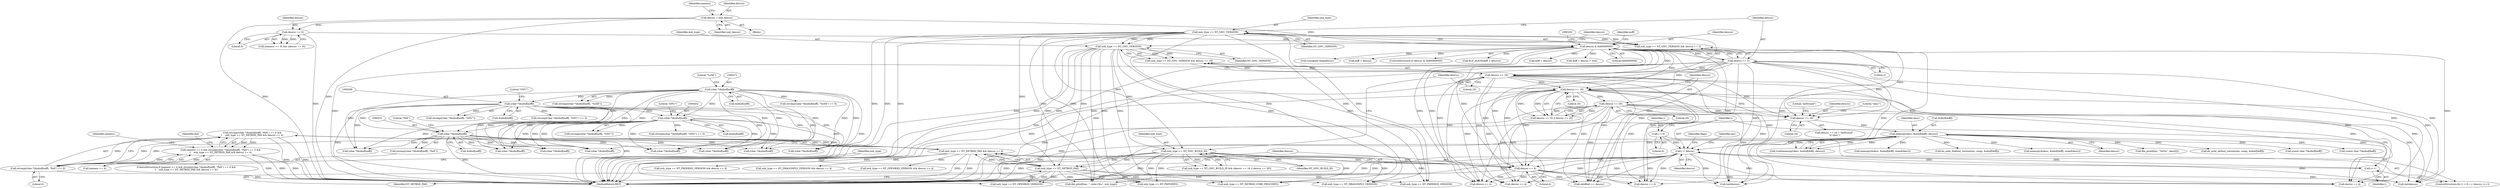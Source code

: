 digraph "0_file_b4c01141e5367f247b84dcaf6aefbb4e741842b8@API" {
"1000527" [label="(Call,strcmp((char *)&nbuf[noff], \"PaX\") == 0 &&\n\t    xnh_type == NT_NETBSD_PAX && descsz == 4)"];
"1000528" [label="(Call,strcmp((char *)&nbuf[noff], \"PaX\") == 0)"];
"1000530" [label="(Call,(char *)&nbuf[noff])"];
"1000305" [label="(Call,(char *)&nbuf[noff])"];
"1000270" [label="(Call,(char *)&nbuf[noff])"];
"1000451" [label="(Call,(char *)&nbuf[noff])"];
"1000538" [label="(Call,xnh_type == NT_NETBSD_PAX && descsz == 4)"];
"1000539" [label="(Call,xnh_type == NT_NETBSD_PAX)"];
"1000460" [label="(Call,xnh_type == NT_GNU_BUILD_ID)"];
"1000314" [label="(Call,xnh_type == NT_GNU_VERSION)"];
"1000279" [label="(Call,xnh_type == NT_GNU_VERSION)"];
"1000542" [label="(Call,descsz == 4)"];
"1000464" [label="(Call,descsz == 16)"];
"1000317" [label="(Call,descsz == 16)"];
"1000282" [label="(Call,descsz == 2)"];
"1000198" [label="(Call,descsz & 0x80000000)"];
"1000163" [label="(Call,descsz = xnh_descsz)"];
"1000171" [label="(Call,descsz == 0)"];
"1000467" [label="(Call,descsz == 20)"];
"1000501" [label="(Call,i < descsz)"];
"1000498" [label="(Call,i = 0)"];
"1000504" [label="(Call,i++)"];
"1000490" [label="(Call,memcpy(desc, &nbuf[doff], descsz))"];
"1000479" [label="(Call,descsz == 16)"];
"1000523" [label="(Call,namesz == 4 && strcmp((char *)&nbuf[noff], \"PaX\") == 0 &&\n\t    xnh_type == NT_NETBSD_PAX && descsz == 4)"];
"1000449" [label="(Call,strcmp((char *)&nbuf[noff], \"GNU\") == 0)"];
"1000508" [label="(Call,file_printf(ms, \"%02x\", desc[i]))"];
"1000490" [label="(Call,memcpy(desc, &nbuf[doff], descsz))"];
"1000491" [label="(Identifier,desc)"];
"1000305" [label="(Call,(char *)&nbuf[noff])"];
"1000169" [label="(Identifier,namesz)"];
"1000765" [label="(Call,xnh_type == NT_OPENBSD_VERSION)"];
"1000981" [label="(Call,xnh_type == NT_NETBSD_CORE_PROCINFO)"];
"1000642" [label="(Call,do_note_netbsd_version(ms, swap, &nbuf[doff]))"];
"1000466" [label="(Literal,16)"];
"1000233" [label="(Call,doff + descsz)"];
"1000542" [label="(Call,descsz == 4)"];
"1000276" [label="(Literal,\"SuSE\")"];
"1000213" [label="(Identifier,noff)"];
"1000728" [label="(Call,xnh_type == NT_FREEBSD_VERSION)"];
"1000483" [label="(Literal,\"sha1\")"];
"1000532" [label="(Call,&nbuf[noff])"];
"1000795" [label="(Call,(char *)&nbuf[noff])"];
"1000527" [label="(Call,strcmp((char *)&nbuf[noff], \"PaX\") == 0 &&\n\t    xnh_type == NT_NETBSD_PAX && descsz == 4)"];
"1000281" [label="(Identifier,NT_GNU_VERSION)"];
"1000620" [label="(Identifier,namesz)"];
"1000197" [label="(ControlStructure,if (descsz & 0x80000000))"];
"1000269" [label="(Call,strcmp((char *)&nbuf[noff], \"SuSE\"))"];
"1000538" [label="(Call,xnh_type == NT_NETBSD_PAX && descsz == 4)"];
"1000500" [label="(Literal,0)"];
"1000685" [label="(Call,(const char *)&nbuf[doff])"];
"1001093" [label="(Call,reloffset >= descsz)"];
"1000727" [label="(Call,xnh_type == NT_FREEBSD_VERSION && descsz == 4)"];
"1000279" [label="(Call,xnh_type == NT_GNU_VERSION)"];
"1000453" [label="(Call,&nbuf[noff])"];
"1000481" [label="(Literal,16)"];
"1000482" [label="(Literal,\"md5/uuid\")"];
"1000462" [label="(Identifier,NT_GNU_BUILD_ID)"];
"1000498" [label="(Call,i = 0)"];
"1000665" [label="(Call,(const char *)&nbuf[doff])"];
"1000543" [label="(Identifier,descsz)"];
"1000536" [label="(Literal,\"PaX\")"];
"1000270" [label="(Call,(char *)&nbuf[noff])"];
"1000662" [label="(Call,(int)descsz)"];
"1000488" [label="(Call,(void)memcpy(desc, &nbuf[doff], descsz))"];
"1000522" [label="(ControlStructure,if (namesz == 4 && strcmp((char *)&nbuf[noff], \"PaX\") == 0 &&\n\t    xnh_type == NT_NETBSD_PAX && descsz == 4))"];
"1000524" [label="(Call,namesz == 4)"];
"1000804" [label="(Call,xnh_type == NT_DRAGONFLY_VERSION)"];
"1001237" [label="(MethodReturn,RET)"];
"1000280" [label="(Identifier,xnh_type)"];
"1000555" [label="(Call,memcpy(&desc, &nbuf[doff], sizeof(desc)))"];
"1000465" [label="(Identifier,descsz)"];
"1000887" [label="(Call,(char *)&nbuf[noff])"];
"1000463" [label="(Call,descsz == 16 || descsz == 20)"];
"1000461" [label="(Identifier,xnh_type)"];
"1000317" [label="(Call,descsz == 16)"];
"1000807" [label="(Call,descsz == 4)"];
"1000803" [label="(Call,xnh_type == NT_DRAGONFLY_VERSION && descsz == 4)"];
"1000165" [label="(Identifier,xnh_descsz)"];
"1000624" [label="(Call,(char *)&nbuf[noff])"];
"1000284" [label="(Literal,2)"];
"1000872" [label="(Call,(char *)&nbuf[noff])"];
"1000304" [label="(Call,strcmp((char *)&nbuf[noff], \"GNU\"))"];
"1000167" [label="(Call,(namesz == 0) && (descsz == 0))"];
"1000198" [label="(Call,descsz & 0x80000000)"];
"1000735" [label="(Call,do_note_freebsd_version(ms, swap, &nbuf[doff]))"];
"1000717" [label="(Call,(char *)&nbuf[noff])"];
"1000539" [label="(Call,xnh_type == NT_NETBSD_PAX)"];
"1000232" [label="(Call,ELF_ALIGN(doff + descsz))"];
"1000283" [label="(Identifier,descsz)"];
"1000501" [label="(Call,i < descsz)"];
"1000502" [label="(Identifier,i)"];
"1000314" [label="(Call,xnh_type == NT_GNU_VERSION)"];
"1000460" [label="(Call,xnh_type == NT_GNU_BUILD_ID)"];
"1001036" [label="(Call,xnh_type == NT_PRPSINFO)"];
"1000164" [label="(Identifier,descsz)"];
"1000172" [label="(Identifier,descsz)"];
"1000731" [label="(Call,descsz == 4)"];
"1000682" [label="(Call,(int)descsz)"];
"1000499" [label="(Identifier,i)"];
"1000540" [label="(Identifier,xnh_type)"];
"1000541" [label="(Identifier,NT_NETBSD_PAX)"];
"1000307" [label="(Call,&nbuf[noff])"];
"1000303" [label="(Call,strcmp((char *)&nbuf[noff], \"GNU\") == 0)"];
"1000699" [label="(Call,file_printf(ms, \", note=%u\", xnh_type))"];
"1000479" [label="(Call,descsz == 16)"];
"1000480" [label="(Identifier,descsz)"];
"1000469" [label="(Literal,20)"];
"1000492" [label="(Call,&nbuf[doff])"];
"1000530" [label="(Call,(char *)&nbuf[noff])"];
"1000282" [label="(Call,descsz == 2)"];
"1000497" [label="(ControlStructure,for (i = 0; i < descsz; i++))"];
"1000551" [label="(Identifier,did)"];
"1000764" [label="(Call,xnh_type == NT_OPENBSD_VERSION && descsz == 4)"];
"1000823" [label="(Call,memcpy(&desc, &nbuf[doff], sizeof(desc)))"];
"1000925" [label="(Call,(char *)&nbuf[noff])"];
"1000468" [label="(Identifier,descsz)"];
"1000313" [label="(Call,xnh_type == NT_GNU_VERSION && descsz == 16)"];
"1000509" [label="(Identifier,ms)"];
"1000125" [label="(Block,)"];
"1000173" [label="(Literal,0)"];
"1000451" [label="(Call,(char *)&nbuf[noff])"];
"1000272" [label="(Call,&nbuf[noff])"];
"1000238" [label="(Call,doff + descsz)"];
"1000467" [label="(Call,descsz == 20)"];
"1000520" [label="(Identifier,flags)"];
"1000199" [label="(Identifier,descsz)"];
"1000237" [label="(Call,doff + descsz > size)"];
"1000457" [label="(Literal,\"GNU\")"];
"1000544" [label="(Literal,4)"];
"1000528" [label="(Call,strcmp((char *)&nbuf[noff], \"PaX\") == 0)"];
"1000529" [label="(Call,strcmp((char *)&nbuf[noff], \"PaX\"))"];
"1000450" [label="(Call,strcmp((char *)&nbuf[noff], \"GNU\"))"];
"1000768" [label="(Call,descsz == 4)"];
"1000318" [label="(Identifier,descsz)"];
"1000503" [label="(Identifier,descsz)"];
"1000315" [label="(Identifier,xnh_type)"];
"1000523" [label="(Call,namesz == 4 && strcmp((char *)&nbuf[noff], \"PaX\") == 0 &&\n\t    xnh_type == NT_NETBSD_PAX && descsz == 4)"];
"1000278" [label="(Call,xnh_type == NT_GNU_VERSION && descsz == 2)"];
"1000478" [label="(Call,descsz == 16 ? \"md5/uuid\" :\n\t\t\"sha1\")"];
"1000537" [label="(Literal,0)"];
"1000319" [label="(Literal,16)"];
"1000504" [label="(Call,i++)"];
"1000311" [label="(Literal,\"GNU\")"];
"1000171" [label="(Call,descsz == 0)"];
"1000200" [label="(Literal,0x80000000)"];
"1000207" [label="(Call,(unsigned long)descsz)"];
"1000464" [label="(Call,descsz == 16)"];
"1000756" [label="(Call,(char *)&nbuf[noff])"];
"1000906" [label="(Call,(char *)&nbuf[noff])"];
"1000505" [label="(Identifier,i)"];
"1000638" [label="(Call,descsz == 4)"];
"1000268" [label="(Call,strcmp((char *)&nbuf[noff], \"SuSE\") == 0)"];
"1000163" [label="(Call,descsz = xnh_descsz)"];
"1000316" [label="(Identifier,NT_GNU_VERSION)"];
"1000496" [label="(Identifier,descsz)"];
"1000459" [label="(Call,xnh_type == NT_GNU_BUILD_ID && (descsz == 16 || descsz == 20))"];
"1000527" -> "1000523"  [label="AST: "];
"1000527" -> "1000528"  [label="CFG: "];
"1000527" -> "1000538"  [label="CFG: "];
"1000528" -> "1000527"  [label="AST: "];
"1000538" -> "1000527"  [label="AST: "];
"1000523" -> "1000527"  [label="CFG: "];
"1000527" -> "1001237"  [label="DDG: "];
"1000527" -> "1001237"  [label="DDG: "];
"1000527" -> "1000523"  [label="DDG: "];
"1000527" -> "1000523"  [label="DDG: "];
"1000528" -> "1000527"  [label="DDG: "];
"1000528" -> "1000527"  [label="DDG: "];
"1000538" -> "1000527"  [label="DDG: "];
"1000538" -> "1000527"  [label="DDG: "];
"1000528" -> "1000537"  [label="CFG: "];
"1000529" -> "1000528"  [label="AST: "];
"1000537" -> "1000528"  [label="AST: "];
"1000540" -> "1000528"  [label="CFG: "];
"1000528" -> "1001237"  [label="DDG: "];
"1000530" -> "1000528"  [label="DDG: "];
"1000530" -> "1000529"  [label="AST: "];
"1000530" -> "1000532"  [label="CFG: "];
"1000531" -> "1000530"  [label="AST: "];
"1000532" -> "1000530"  [label="AST: "];
"1000536" -> "1000530"  [label="CFG: "];
"1000530" -> "1001237"  [label="DDG: "];
"1000530" -> "1000529"  [label="DDG: "];
"1000305" -> "1000530"  [label="DDG: "];
"1000451" -> "1000530"  [label="DDG: "];
"1000270" -> "1000530"  [label="DDG: "];
"1000530" -> "1000624"  [label="DDG: "];
"1000530" -> "1000717"  [label="DDG: "];
"1000530" -> "1000756"  [label="DDG: "];
"1000530" -> "1000795"  [label="DDG: "];
"1000530" -> "1000872"  [label="DDG: "];
"1000530" -> "1000887"  [label="DDG: "];
"1000530" -> "1000906"  [label="DDG: "];
"1000530" -> "1000925"  [label="DDG: "];
"1000305" -> "1000304"  [label="AST: "];
"1000305" -> "1000307"  [label="CFG: "];
"1000306" -> "1000305"  [label="AST: "];
"1000307" -> "1000305"  [label="AST: "];
"1000311" -> "1000305"  [label="CFG: "];
"1000305" -> "1001237"  [label="DDG: "];
"1000305" -> "1000303"  [label="DDG: "];
"1000305" -> "1000304"  [label="DDG: "];
"1000270" -> "1000305"  [label="DDG: "];
"1000305" -> "1000451"  [label="DDG: "];
"1000305" -> "1000624"  [label="DDG: "];
"1000305" -> "1000717"  [label="DDG: "];
"1000305" -> "1000756"  [label="DDG: "];
"1000305" -> "1000795"  [label="DDG: "];
"1000305" -> "1000872"  [label="DDG: "];
"1000305" -> "1000887"  [label="DDG: "];
"1000305" -> "1000906"  [label="DDG: "];
"1000305" -> "1000925"  [label="DDG: "];
"1000270" -> "1000269"  [label="AST: "];
"1000270" -> "1000272"  [label="CFG: "];
"1000271" -> "1000270"  [label="AST: "];
"1000272" -> "1000270"  [label="AST: "];
"1000276" -> "1000270"  [label="CFG: "];
"1000270" -> "1001237"  [label="DDG: "];
"1000270" -> "1000268"  [label="DDG: "];
"1000270" -> "1000269"  [label="DDG: "];
"1000270" -> "1000451"  [label="DDG: "];
"1000270" -> "1000624"  [label="DDG: "];
"1000270" -> "1000717"  [label="DDG: "];
"1000270" -> "1000756"  [label="DDG: "];
"1000270" -> "1000795"  [label="DDG: "];
"1000270" -> "1000872"  [label="DDG: "];
"1000270" -> "1000887"  [label="DDG: "];
"1000270" -> "1000906"  [label="DDG: "];
"1000270" -> "1000925"  [label="DDG: "];
"1000451" -> "1000450"  [label="AST: "];
"1000451" -> "1000453"  [label="CFG: "];
"1000452" -> "1000451"  [label="AST: "];
"1000453" -> "1000451"  [label="AST: "];
"1000457" -> "1000451"  [label="CFG: "];
"1000451" -> "1001237"  [label="DDG: "];
"1000451" -> "1000449"  [label="DDG: "];
"1000451" -> "1000450"  [label="DDG: "];
"1000451" -> "1000624"  [label="DDG: "];
"1000451" -> "1000717"  [label="DDG: "];
"1000451" -> "1000756"  [label="DDG: "];
"1000451" -> "1000795"  [label="DDG: "];
"1000451" -> "1000872"  [label="DDG: "];
"1000451" -> "1000887"  [label="DDG: "];
"1000451" -> "1000906"  [label="DDG: "];
"1000451" -> "1000925"  [label="DDG: "];
"1000538" -> "1000539"  [label="CFG: "];
"1000538" -> "1000542"  [label="CFG: "];
"1000539" -> "1000538"  [label="AST: "];
"1000542" -> "1000538"  [label="AST: "];
"1000538" -> "1001237"  [label="DDG: "];
"1000538" -> "1001237"  [label="DDG: "];
"1000539" -> "1000538"  [label="DDG: "];
"1000539" -> "1000538"  [label="DDG: "];
"1000542" -> "1000538"  [label="DDG: "];
"1000542" -> "1000538"  [label="DDG: "];
"1000538" -> "1000727"  [label="DDG: "];
"1000538" -> "1000764"  [label="DDG: "];
"1000538" -> "1000803"  [label="DDG: "];
"1000539" -> "1000541"  [label="CFG: "];
"1000540" -> "1000539"  [label="AST: "];
"1000541" -> "1000539"  [label="AST: "];
"1000543" -> "1000539"  [label="CFG: "];
"1000539" -> "1001237"  [label="DDG: "];
"1000539" -> "1001237"  [label="DDG: "];
"1000460" -> "1000539"  [label="DDG: "];
"1000314" -> "1000539"  [label="DDG: "];
"1000279" -> "1000539"  [label="DDG: "];
"1000539" -> "1000699"  [label="DDG: "];
"1000539" -> "1000728"  [label="DDG: "];
"1000539" -> "1000765"  [label="DDG: "];
"1000539" -> "1000804"  [label="DDG: "];
"1000539" -> "1000981"  [label="DDG: "];
"1000539" -> "1001036"  [label="DDG: "];
"1000460" -> "1000459"  [label="AST: "];
"1000460" -> "1000462"  [label="CFG: "];
"1000461" -> "1000460"  [label="AST: "];
"1000462" -> "1000460"  [label="AST: "];
"1000465" -> "1000460"  [label="CFG: "];
"1000459" -> "1000460"  [label="CFG: "];
"1000460" -> "1001237"  [label="DDG: "];
"1000460" -> "1001237"  [label="DDG: "];
"1000460" -> "1000459"  [label="DDG: "];
"1000460" -> "1000459"  [label="DDG: "];
"1000314" -> "1000460"  [label="DDG: "];
"1000279" -> "1000460"  [label="DDG: "];
"1000460" -> "1000699"  [label="DDG: "];
"1000460" -> "1000728"  [label="DDG: "];
"1000460" -> "1000765"  [label="DDG: "];
"1000460" -> "1000804"  [label="DDG: "];
"1000460" -> "1000981"  [label="DDG: "];
"1000460" -> "1001036"  [label="DDG: "];
"1000314" -> "1000313"  [label="AST: "];
"1000314" -> "1000316"  [label="CFG: "];
"1000315" -> "1000314"  [label="AST: "];
"1000316" -> "1000314"  [label="AST: "];
"1000318" -> "1000314"  [label="CFG: "];
"1000313" -> "1000314"  [label="CFG: "];
"1000314" -> "1001237"  [label="DDG: "];
"1000314" -> "1001237"  [label="DDG: "];
"1000314" -> "1000313"  [label="DDG: "];
"1000314" -> "1000313"  [label="DDG: "];
"1000279" -> "1000314"  [label="DDG: "];
"1000279" -> "1000314"  [label="DDG: "];
"1000314" -> "1000699"  [label="DDG: "];
"1000314" -> "1000728"  [label="DDG: "];
"1000314" -> "1000765"  [label="DDG: "];
"1000314" -> "1000804"  [label="DDG: "];
"1000314" -> "1000981"  [label="DDG: "];
"1000314" -> "1001036"  [label="DDG: "];
"1000279" -> "1000278"  [label="AST: "];
"1000279" -> "1000281"  [label="CFG: "];
"1000280" -> "1000279"  [label="AST: "];
"1000281" -> "1000279"  [label="AST: "];
"1000283" -> "1000279"  [label="CFG: "];
"1000278" -> "1000279"  [label="CFG: "];
"1000279" -> "1001237"  [label="DDG: "];
"1000279" -> "1001237"  [label="DDG: "];
"1000279" -> "1000278"  [label="DDG: "];
"1000279" -> "1000278"  [label="DDG: "];
"1000279" -> "1000699"  [label="DDG: "];
"1000279" -> "1000728"  [label="DDG: "];
"1000279" -> "1000765"  [label="DDG: "];
"1000279" -> "1000804"  [label="DDG: "];
"1000279" -> "1000981"  [label="DDG: "];
"1000279" -> "1001036"  [label="DDG: "];
"1000542" -> "1000544"  [label="CFG: "];
"1000543" -> "1000542"  [label="AST: "];
"1000544" -> "1000542"  [label="AST: "];
"1000542" -> "1001237"  [label="DDG: "];
"1000464" -> "1000542"  [label="DDG: "];
"1000317" -> "1000542"  [label="DDG: "];
"1000467" -> "1000542"  [label="DDG: "];
"1000501" -> "1000542"  [label="DDG: "];
"1000282" -> "1000542"  [label="DDG: "];
"1000198" -> "1000542"  [label="DDG: "];
"1000542" -> "1000638"  [label="DDG: "];
"1000542" -> "1000662"  [label="DDG: "];
"1000542" -> "1000682"  [label="DDG: "];
"1000542" -> "1000731"  [label="DDG: "];
"1000542" -> "1000768"  [label="DDG: "];
"1000542" -> "1000807"  [label="DDG: "];
"1000542" -> "1001093"  [label="DDG: "];
"1000464" -> "1000463"  [label="AST: "];
"1000464" -> "1000466"  [label="CFG: "];
"1000465" -> "1000464"  [label="AST: "];
"1000466" -> "1000464"  [label="AST: "];
"1000468" -> "1000464"  [label="CFG: "];
"1000463" -> "1000464"  [label="CFG: "];
"1000464" -> "1001237"  [label="DDG: "];
"1000464" -> "1000463"  [label="DDG: "];
"1000464" -> "1000463"  [label="DDG: "];
"1000317" -> "1000464"  [label="DDG: "];
"1000282" -> "1000464"  [label="DDG: "];
"1000198" -> "1000464"  [label="DDG: "];
"1000464" -> "1000467"  [label="DDG: "];
"1000464" -> "1000479"  [label="DDG: "];
"1000464" -> "1000638"  [label="DDG: "];
"1000464" -> "1000662"  [label="DDG: "];
"1000464" -> "1000682"  [label="DDG: "];
"1000464" -> "1000731"  [label="DDG: "];
"1000464" -> "1000768"  [label="DDG: "];
"1000464" -> "1000807"  [label="DDG: "];
"1000464" -> "1001093"  [label="DDG: "];
"1000317" -> "1000313"  [label="AST: "];
"1000317" -> "1000319"  [label="CFG: "];
"1000318" -> "1000317"  [label="AST: "];
"1000319" -> "1000317"  [label="AST: "];
"1000313" -> "1000317"  [label="CFG: "];
"1000317" -> "1001237"  [label="DDG: "];
"1000317" -> "1000313"  [label="DDG: "];
"1000317" -> "1000313"  [label="DDG: "];
"1000282" -> "1000317"  [label="DDG: "];
"1000198" -> "1000317"  [label="DDG: "];
"1000317" -> "1000479"  [label="DDG: "];
"1000317" -> "1000638"  [label="DDG: "];
"1000317" -> "1000662"  [label="DDG: "];
"1000317" -> "1000682"  [label="DDG: "];
"1000317" -> "1000731"  [label="DDG: "];
"1000317" -> "1000768"  [label="DDG: "];
"1000317" -> "1000807"  [label="DDG: "];
"1000317" -> "1001093"  [label="DDG: "];
"1000282" -> "1000278"  [label="AST: "];
"1000282" -> "1000284"  [label="CFG: "];
"1000283" -> "1000282"  [label="AST: "];
"1000284" -> "1000282"  [label="AST: "];
"1000278" -> "1000282"  [label="CFG: "];
"1000282" -> "1001237"  [label="DDG: "];
"1000282" -> "1000278"  [label="DDG: "];
"1000282" -> "1000278"  [label="DDG: "];
"1000198" -> "1000282"  [label="DDG: "];
"1000282" -> "1000479"  [label="DDG: "];
"1000282" -> "1000638"  [label="DDG: "];
"1000282" -> "1000662"  [label="DDG: "];
"1000282" -> "1000682"  [label="DDG: "];
"1000282" -> "1000731"  [label="DDG: "];
"1000282" -> "1000768"  [label="DDG: "];
"1000282" -> "1000807"  [label="DDG: "];
"1000282" -> "1001093"  [label="DDG: "];
"1000198" -> "1000197"  [label="AST: "];
"1000198" -> "1000200"  [label="CFG: "];
"1000199" -> "1000198"  [label="AST: "];
"1000200" -> "1000198"  [label="AST: "];
"1000203" -> "1000198"  [label="CFG: "];
"1000213" -> "1000198"  [label="CFG: "];
"1000198" -> "1001237"  [label="DDG: "];
"1000198" -> "1001237"  [label="DDG: "];
"1000163" -> "1000198"  [label="DDG: "];
"1000171" -> "1000198"  [label="DDG: "];
"1000198" -> "1000207"  [label="DDG: "];
"1000198" -> "1000232"  [label="DDG: "];
"1000198" -> "1000233"  [label="DDG: "];
"1000198" -> "1000237"  [label="DDG: "];
"1000198" -> "1000238"  [label="DDG: "];
"1000198" -> "1000479"  [label="DDG: "];
"1000198" -> "1000638"  [label="DDG: "];
"1000198" -> "1000662"  [label="DDG: "];
"1000198" -> "1000682"  [label="DDG: "];
"1000198" -> "1000731"  [label="DDG: "];
"1000198" -> "1000768"  [label="DDG: "];
"1000198" -> "1000807"  [label="DDG: "];
"1000198" -> "1001093"  [label="DDG: "];
"1000163" -> "1000125"  [label="AST: "];
"1000163" -> "1000165"  [label="CFG: "];
"1000164" -> "1000163"  [label="AST: "];
"1000165" -> "1000163"  [label="AST: "];
"1000169" -> "1000163"  [label="CFG: "];
"1000163" -> "1001237"  [label="DDG: "];
"1000163" -> "1001237"  [label="DDG: "];
"1000163" -> "1000171"  [label="DDG: "];
"1000171" -> "1000167"  [label="AST: "];
"1000171" -> "1000173"  [label="CFG: "];
"1000172" -> "1000171"  [label="AST: "];
"1000173" -> "1000171"  [label="AST: "];
"1000167" -> "1000171"  [label="CFG: "];
"1000171" -> "1001237"  [label="DDG: "];
"1000171" -> "1000167"  [label="DDG: "];
"1000171" -> "1000167"  [label="DDG: "];
"1000467" -> "1000463"  [label="AST: "];
"1000467" -> "1000469"  [label="CFG: "];
"1000468" -> "1000467"  [label="AST: "];
"1000469" -> "1000467"  [label="AST: "];
"1000463" -> "1000467"  [label="CFG: "];
"1000467" -> "1001237"  [label="DDG: "];
"1000467" -> "1000463"  [label="DDG: "];
"1000467" -> "1000463"  [label="DDG: "];
"1000467" -> "1000479"  [label="DDG: "];
"1000467" -> "1000638"  [label="DDG: "];
"1000467" -> "1000662"  [label="DDG: "];
"1000467" -> "1000682"  [label="DDG: "];
"1000467" -> "1000731"  [label="DDG: "];
"1000467" -> "1000768"  [label="DDG: "];
"1000467" -> "1000807"  [label="DDG: "];
"1000467" -> "1001093"  [label="DDG: "];
"1000501" -> "1000497"  [label="AST: "];
"1000501" -> "1000503"  [label="CFG: "];
"1000502" -> "1000501"  [label="AST: "];
"1000503" -> "1000501"  [label="AST: "];
"1000509" -> "1000501"  [label="CFG: "];
"1000520" -> "1000501"  [label="CFG: "];
"1000501" -> "1001237"  [label="DDG: "];
"1000501" -> "1001237"  [label="DDG: "];
"1000501" -> "1001237"  [label="DDG: "];
"1000498" -> "1000501"  [label="DDG: "];
"1000504" -> "1000501"  [label="DDG: "];
"1000490" -> "1000501"  [label="DDG: "];
"1000501" -> "1000504"  [label="DDG: "];
"1000501" -> "1000638"  [label="DDG: "];
"1000501" -> "1000662"  [label="DDG: "];
"1000501" -> "1000682"  [label="DDG: "];
"1000501" -> "1000731"  [label="DDG: "];
"1000501" -> "1000768"  [label="DDG: "];
"1000501" -> "1000807"  [label="DDG: "];
"1000501" -> "1001093"  [label="DDG: "];
"1000498" -> "1000497"  [label="AST: "];
"1000498" -> "1000500"  [label="CFG: "];
"1000499" -> "1000498"  [label="AST: "];
"1000500" -> "1000498"  [label="AST: "];
"1000502" -> "1000498"  [label="CFG: "];
"1000504" -> "1000497"  [label="AST: "];
"1000504" -> "1000505"  [label="CFG: "];
"1000505" -> "1000504"  [label="AST: "];
"1000502" -> "1000504"  [label="CFG: "];
"1000490" -> "1000488"  [label="AST: "];
"1000490" -> "1000496"  [label="CFG: "];
"1000491" -> "1000490"  [label="AST: "];
"1000492" -> "1000490"  [label="AST: "];
"1000496" -> "1000490"  [label="AST: "];
"1000488" -> "1000490"  [label="CFG: "];
"1000490" -> "1001237"  [label="DDG: "];
"1000490" -> "1001237"  [label="DDG: "];
"1000490" -> "1000488"  [label="DDG: "];
"1000490" -> "1000488"  [label="DDG: "];
"1000490" -> "1000488"  [label="DDG: "];
"1000479" -> "1000490"  [label="DDG: "];
"1000490" -> "1000508"  [label="DDG: "];
"1000490" -> "1000555"  [label="DDG: "];
"1000490" -> "1000642"  [label="DDG: "];
"1000490" -> "1000665"  [label="DDG: "];
"1000490" -> "1000685"  [label="DDG: "];
"1000490" -> "1000735"  [label="DDG: "];
"1000490" -> "1000823"  [label="DDG: "];
"1000479" -> "1000478"  [label="AST: "];
"1000479" -> "1000481"  [label="CFG: "];
"1000480" -> "1000479"  [label="AST: "];
"1000481" -> "1000479"  [label="AST: "];
"1000482" -> "1000479"  [label="CFG: "];
"1000483" -> "1000479"  [label="CFG: "];
"1000479" -> "1001237"  [label="DDG: "];
"1000523" -> "1000522"  [label="AST: "];
"1000523" -> "1000524"  [label="CFG: "];
"1000524" -> "1000523"  [label="AST: "];
"1000551" -> "1000523"  [label="CFG: "];
"1000620" -> "1000523"  [label="CFG: "];
"1000523" -> "1001237"  [label="DDG: "];
"1000523" -> "1001237"  [label="DDG: "];
"1000523" -> "1001237"  [label="DDG: "];
"1000524" -> "1000523"  [label="DDG: "];
"1000524" -> "1000523"  [label="DDG: "];
}
